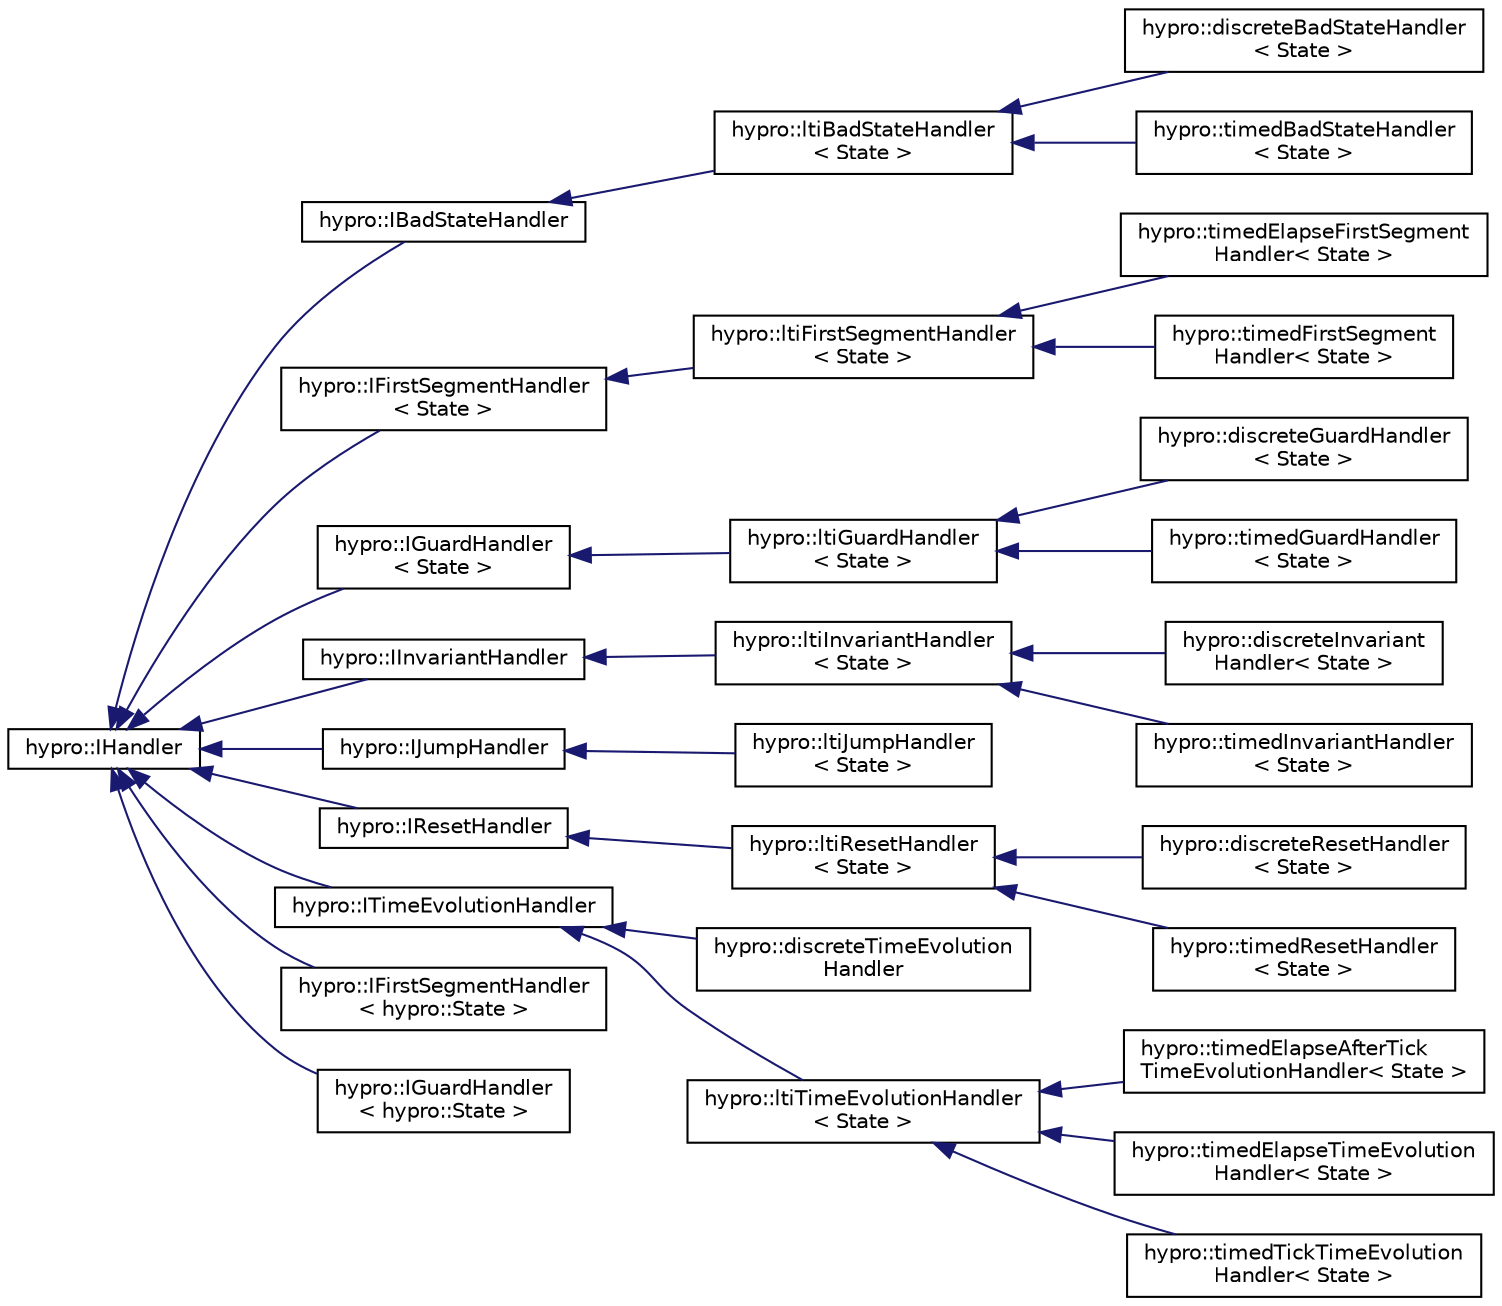 digraph "Graphical Class Hierarchy"
{
  edge [fontname="Helvetica",fontsize="10",labelfontname="Helvetica",labelfontsize="10"];
  node [fontname="Helvetica",fontsize="10",shape=record];
  rankdir="LR";
  Node1 [label="hypro::IHandler",height=0.2,width=0.4,color="black", fillcolor="white", style="filled",URL="$classhypro_1_1IHandler.html"];
  Node1 -> Node2 [dir="back",color="midnightblue",fontsize="10",style="solid",fontname="Helvetica"];
  Node2 [label="hypro::IBadStateHandler",height=0.2,width=0.4,color="black", fillcolor="white", style="filled",URL="$classhypro_1_1IBadStateHandler.html"];
  Node2 -> Node3 [dir="back",color="midnightblue",fontsize="10",style="solid",fontname="Helvetica"];
  Node3 [label="hypro::ltiBadStateHandler\l\< State \>",height=0.2,width=0.4,color="black", fillcolor="white", style="filled",URL="$classhypro_1_1ltiBadStateHandler.html"];
  Node3 -> Node4 [dir="back",color="midnightblue",fontsize="10",style="solid",fontname="Helvetica"];
  Node4 [label="hypro::discreteBadStateHandler\l\< State \>",height=0.2,width=0.4,color="black", fillcolor="white", style="filled",URL="$classhypro_1_1discreteBadStateHandler.html"];
  Node3 -> Node5 [dir="back",color="midnightblue",fontsize="10",style="solid",fontname="Helvetica"];
  Node5 [label="hypro::timedBadStateHandler\l\< State \>",height=0.2,width=0.4,color="black", fillcolor="white", style="filled",URL="$classhypro_1_1timedBadStateHandler.html"];
  Node1 -> Node6 [dir="back",color="midnightblue",fontsize="10",style="solid",fontname="Helvetica"];
  Node6 [label="hypro::IFirstSegmentHandler\l\< State \>",height=0.2,width=0.4,color="black", fillcolor="white", style="filled",URL="$classhypro_1_1IFirstSegmentHandler.html"];
  Node6 -> Node7 [dir="back",color="midnightblue",fontsize="10",style="solid",fontname="Helvetica"];
  Node7 [label="hypro::ltiFirstSegmentHandler\l\< State \>",height=0.2,width=0.4,color="black", fillcolor="white", style="filled",URL="$classhypro_1_1ltiFirstSegmentHandler.html"];
  Node7 -> Node8 [dir="back",color="midnightblue",fontsize="10",style="solid",fontname="Helvetica"];
  Node8 [label="hypro::timedElapseFirstSegment\lHandler\< State \>",height=0.2,width=0.4,color="black", fillcolor="white", style="filled",URL="$classhypro_1_1timedElapseFirstSegmentHandler.html"];
  Node7 -> Node9 [dir="back",color="midnightblue",fontsize="10",style="solid",fontname="Helvetica"];
  Node9 [label="hypro::timedFirstSegment\lHandler\< State \>",height=0.2,width=0.4,color="black", fillcolor="white", style="filled",URL="$classhypro_1_1timedFirstSegmentHandler.html"];
  Node1 -> Node10 [dir="back",color="midnightblue",fontsize="10",style="solid",fontname="Helvetica"];
  Node10 [label="hypro::IGuardHandler\l\< State \>",height=0.2,width=0.4,color="black", fillcolor="white", style="filled",URL="$classhypro_1_1IGuardHandler.html"];
  Node10 -> Node11 [dir="back",color="midnightblue",fontsize="10",style="solid",fontname="Helvetica"];
  Node11 [label="hypro::ltiGuardHandler\l\< State \>",height=0.2,width=0.4,color="black", fillcolor="white", style="filled",URL="$classhypro_1_1ltiGuardHandler.html"];
  Node11 -> Node12 [dir="back",color="midnightblue",fontsize="10",style="solid",fontname="Helvetica"];
  Node12 [label="hypro::discreteGuardHandler\l\< State \>",height=0.2,width=0.4,color="black", fillcolor="white", style="filled",URL="$classhypro_1_1discreteGuardHandler.html"];
  Node11 -> Node13 [dir="back",color="midnightblue",fontsize="10",style="solid",fontname="Helvetica"];
  Node13 [label="hypro::timedGuardHandler\l\< State \>",height=0.2,width=0.4,color="black", fillcolor="white", style="filled",URL="$classhypro_1_1timedGuardHandler.html"];
  Node1 -> Node14 [dir="back",color="midnightblue",fontsize="10",style="solid",fontname="Helvetica"];
  Node14 [label="hypro::IInvariantHandler",height=0.2,width=0.4,color="black", fillcolor="white", style="filled",URL="$classhypro_1_1IInvariantHandler.html"];
  Node14 -> Node15 [dir="back",color="midnightblue",fontsize="10",style="solid",fontname="Helvetica"];
  Node15 [label="hypro::ltiInvariantHandler\l\< State \>",height=0.2,width=0.4,color="black", fillcolor="white", style="filled",URL="$classhypro_1_1ltiInvariantHandler.html"];
  Node15 -> Node16 [dir="back",color="midnightblue",fontsize="10",style="solid",fontname="Helvetica"];
  Node16 [label="hypro::discreteInvariant\lHandler\< State \>",height=0.2,width=0.4,color="black", fillcolor="white", style="filled",URL="$classhypro_1_1discreteInvariantHandler.html"];
  Node15 -> Node17 [dir="back",color="midnightblue",fontsize="10",style="solid",fontname="Helvetica"];
  Node17 [label="hypro::timedInvariantHandler\l\< State \>",height=0.2,width=0.4,color="black", fillcolor="white", style="filled",URL="$classhypro_1_1timedInvariantHandler.html"];
  Node1 -> Node18 [dir="back",color="midnightblue",fontsize="10",style="solid",fontname="Helvetica"];
  Node18 [label="hypro::IJumpHandler",height=0.2,width=0.4,color="black", fillcolor="white", style="filled",URL="$classhypro_1_1IJumpHandler.html"];
  Node18 -> Node19 [dir="back",color="midnightblue",fontsize="10",style="solid",fontname="Helvetica"];
  Node19 [label="hypro::ltiJumpHandler\l\< State \>",height=0.2,width=0.4,color="black", fillcolor="white", style="filled",URL="$classhypro_1_1ltiJumpHandler.html"];
  Node1 -> Node20 [dir="back",color="midnightblue",fontsize="10",style="solid",fontname="Helvetica"];
  Node20 [label="hypro::IResetHandler",height=0.2,width=0.4,color="black", fillcolor="white", style="filled",URL="$classhypro_1_1IResetHandler.html"];
  Node20 -> Node21 [dir="back",color="midnightblue",fontsize="10",style="solid",fontname="Helvetica"];
  Node21 [label="hypro::ltiResetHandler\l\< State \>",height=0.2,width=0.4,color="black", fillcolor="white", style="filled",URL="$classhypro_1_1ltiResetHandler.html"];
  Node21 -> Node22 [dir="back",color="midnightblue",fontsize="10",style="solid",fontname="Helvetica"];
  Node22 [label="hypro::discreteResetHandler\l\< State \>",height=0.2,width=0.4,color="black", fillcolor="white", style="filled",URL="$classhypro_1_1discreteResetHandler.html"];
  Node21 -> Node23 [dir="back",color="midnightblue",fontsize="10",style="solid",fontname="Helvetica"];
  Node23 [label="hypro::timedResetHandler\l\< State \>",height=0.2,width=0.4,color="black", fillcolor="white", style="filled",URL="$classhypro_1_1timedResetHandler.html"];
  Node1 -> Node24 [dir="back",color="midnightblue",fontsize="10",style="solid",fontname="Helvetica"];
  Node24 [label="hypro::ITimeEvolutionHandler",height=0.2,width=0.4,color="black", fillcolor="white", style="filled",URL="$classhypro_1_1ITimeEvolutionHandler.html"];
  Node24 -> Node25 [dir="back",color="midnightblue",fontsize="10",style="solid",fontname="Helvetica"];
  Node25 [label="hypro::discreteTimeEvolution\lHandler",height=0.2,width=0.4,color="black", fillcolor="white", style="filled",URL="$classhypro_1_1discreteTimeEvolutionHandler.html"];
  Node24 -> Node26 [dir="back",color="midnightblue",fontsize="10",style="solid",fontname="Helvetica"];
  Node26 [label="hypro::ltiTimeEvolutionHandler\l\< State \>",height=0.2,width=0.4,color="black", fillcolor="white", style="filled",URL="$classhypro_1_1ltiTimeEvolutionHandler.html"];
  Node26 -> Node27 [dir="back",color="midnightblue",fontsize="10",style="solid",fontname="Helvetica"];
  Node27 [label="hypro::timedElapseAfterTick\lTimeEvolutionHandler\< State \>",height=0.2,width=0.4,color="black", fillcolor="white", style="filled",URL="$classhypro_1_1timedElapseAfterTickTimeEvolutionHandler.html"];
  Node26 -> Node28 [dir="back",color="midnightblue",fontsize="10",style="solid",fontname="Helvetica"];
  Node28 [label="hypro::timedElapseTimeEvolution\lHandler\< State \>",height=0.2,width=0.4,color="black", fillcolor="white", style="filled",URL="$classhypro_1_1timedElapseTimeEvolutionHandler.html"];
  Node26 -> Node29 [dir="back",color="midnightblue",fontsize="10",style="solid",fontname="Helvetica"];
  Node29 [label="hypro::timedTickTimeEvolution\lHandler\< State \>",height=0.2,width=0.4,color="black", fillcolor="white", style="filled",URL="$classhypro_1_1timedTickTimeEvolutionHandler.html"];
  Node1 -> Node30 [dir="back",color="midnightblue",fontsize="10",style="solid",fontname="Helvetica"];
  Node30 [label="hypro::IFirstSegmentHandler\l\< hypro::State \>",height=0.2,width=0.4,color="black", fillcolor="white", style="filled",URL="$classhypro_1_1IFirstSegmentHandler.html"];
  Node1 -> Node31 [dir="back",color="midnightblue",fontsize="10",style="solid",fontname="Helvetica"];
  Node31 [label="hypro::IGuardHandler\l\< hypro::State \>",height=0.2,width=0.4,color="black", fillcolor="white", style="filled",URL="$classhypro_1_1IGuardHandler.html"];
}
